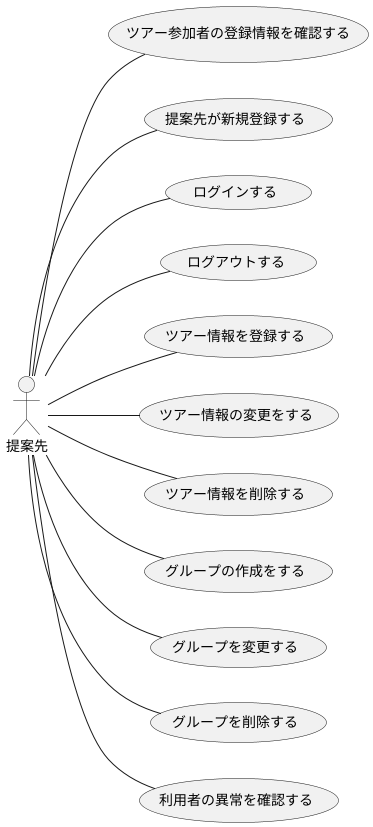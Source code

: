 @startuml
left to right direction
actor 提案先

提案先 -- (ツアー参加者の登録情報を確認する)
提案先 -- (提案先が新規登録する)
提案先 -- (ログインする)
提案先 -- (ログアウトする)
提案先 -- (ツアー情報を登録する)
提案先 -- (ツアー情報の変更をする)
提案先 -- (ツアー情報を削除する)
提案先 -- (グループの作成をする)
提案先 -- (グループを変更する)
提案先 -- (グループを削除する)

提案先 -- (利用者の異常を確認する)

@enduml